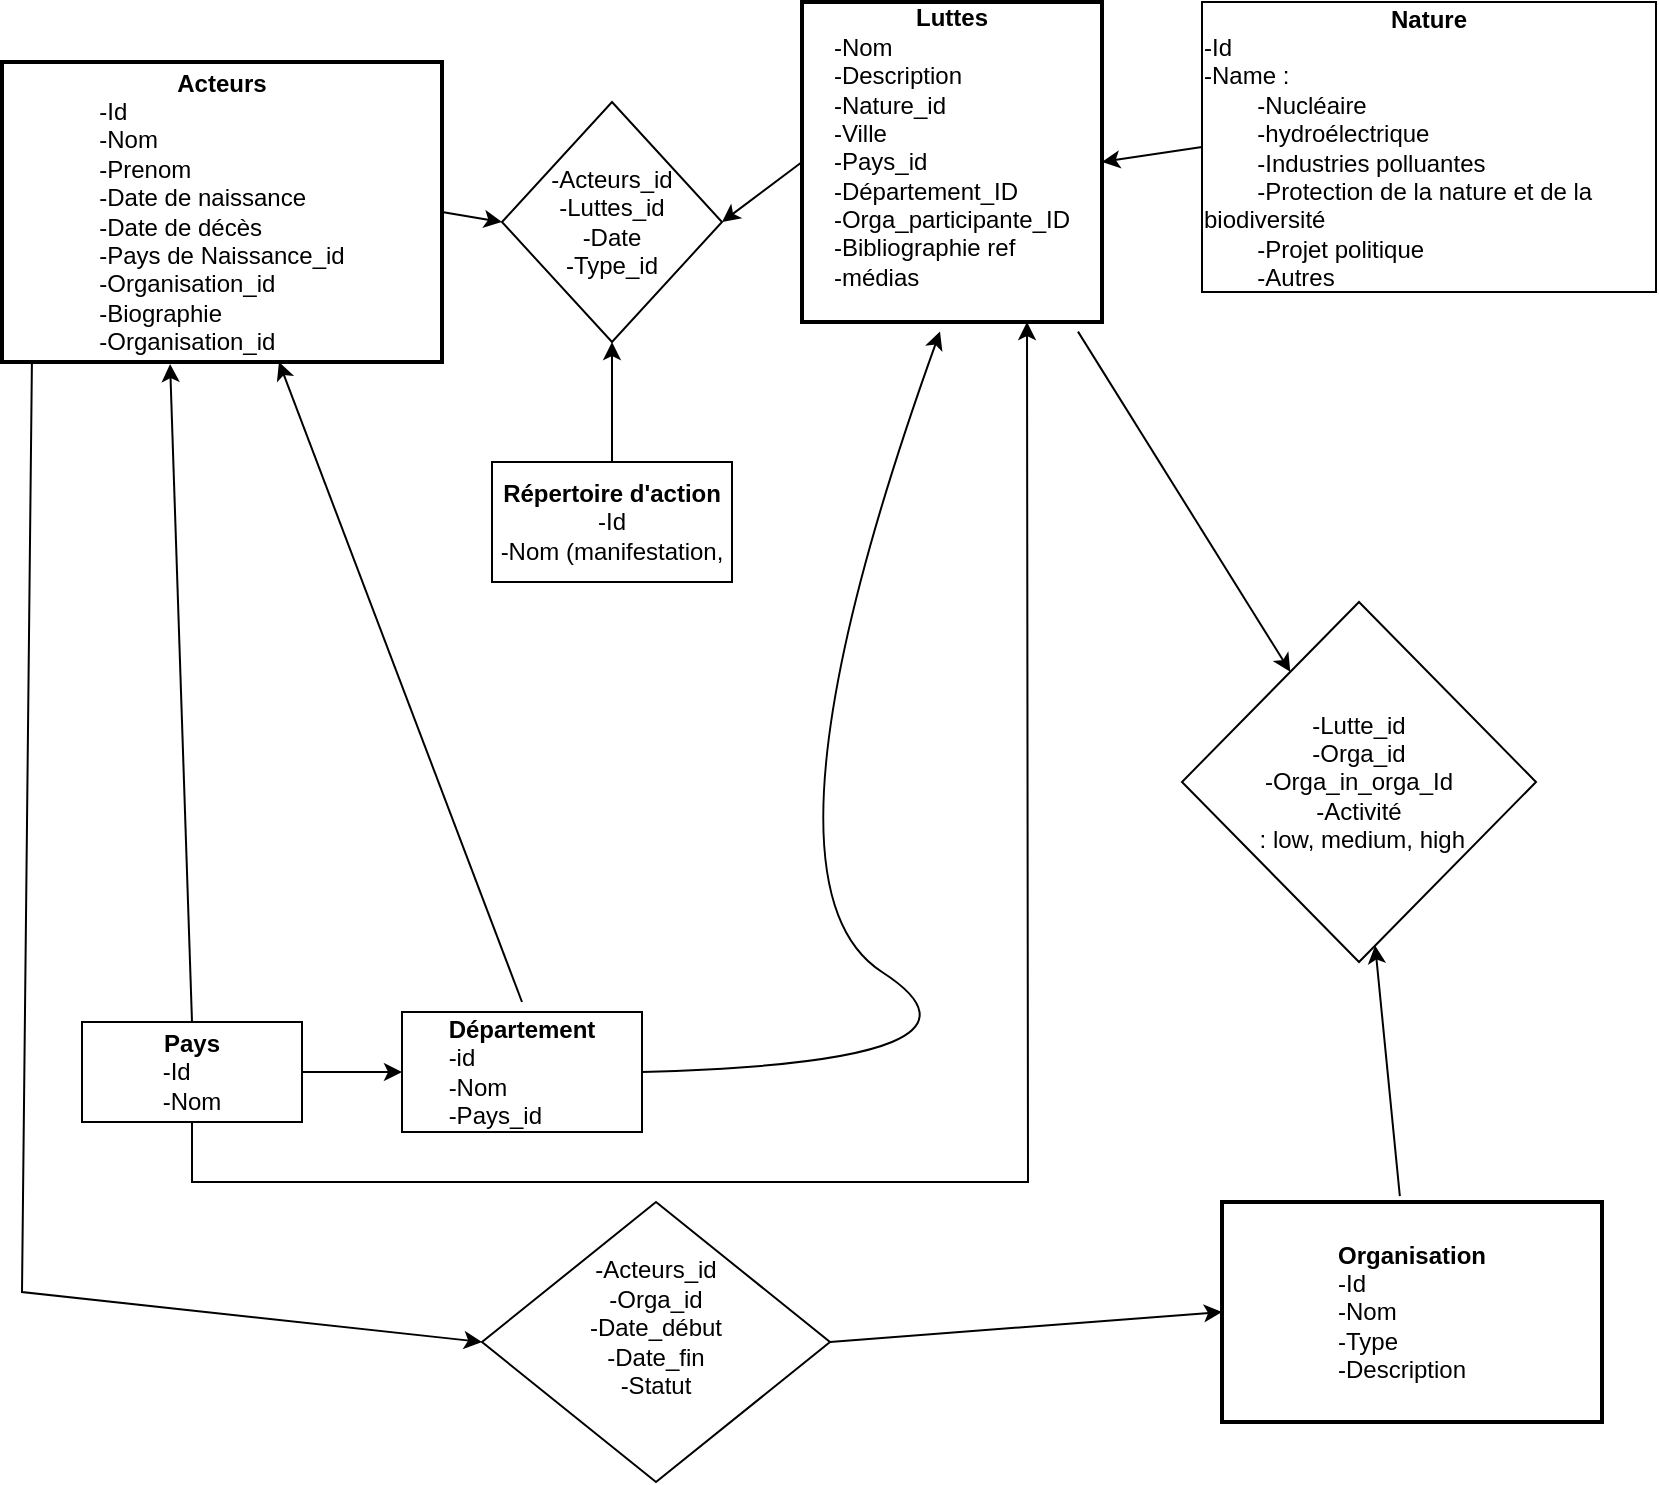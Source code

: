 <mxfile version="16.2.4" type="device"><diagram id="je6JyBu01keGbICuxLdY" name="Page-1"><mxGraphModel dx="2177" dy="793" grid="1" gridSize="10" guides="1" tooltips="1" connect="1" arrows="1" fold="1" page="1" pageScale="1" pageWidth="827" pageHeight="1169" math="0" shadow="0"><root><mxCell id="0"/><mxCell id="1" parent="0"/><mxCell id="A77caELL3C6r-TJ1Jlib-1" value="&lt;div&gt;&lt;b&gt;Acteurs&lt;/b&gt;&lt;/div&gt;&lt;div align=&quot;left&quot;&gt;-Id&lt;/div&gt;&lt;div align=&quot;left&quot;&gt;-Nom&lt;/div&gt;&lt;div align=&quot;left&quot;&gt;-Prenom&lt;/div&gt;&lt;div align=&quot;left&quot;&gt;-Date de naissance&lt;/div&gt;&lt;div align=&quot;left&quot;&gt;-Date de décès&lt;br&gt;&lt;/div&gt;&lt;div align=&quot;left&quot;&gt;-Pays de Naissance_id&lt;/div&gt;&lt;div align=&quot;left&quot;&gt;-Organisation_id&lt;/div&gt;&lt;div align=&quot;left&quot;&gt;-Biographie&lt;/div&gt;&lt;div align=&quot;left&quot;&gt;-Organisation_id&lt;br&gt;&lt;/div&gt;" style="rounded=0;whiteSpace=wrap;html=1;strokeWidth=2;" parent="1" vertex="1"><mxGeometry y="40" width="220" height="150" as="geometry"/></mxCell><mxCell id="A77caELL3C6r-TJ1Jlib-2" value="&lt;div&gt;&lt;span&gt;Pays&lt;/span&gt;&lt;/div&gt;&lt;div align=&quot;left&quot;&gt;&lt;span&gt;&lt;span style=&quot;font-weight: normal&quot;&gt;-Id&lt;/span&gt;&lt;br&gt;&lt;/span&gt;&lt;/div&gt;&lt;div align=&quot;left&quot;&gt;&lt;span style=&quot;font-weight: normal&quot;&gt;-Nom&lt;/span&gt;&lt;br&gt;&lt;/div&gt;" style="text;html=1;strokeColor=default;fillColor=none;align=center;verticalAlign=middle;whiteSpace=wrap;rounded=0;fontStyle=1" parent="1" vertex="1"><mxGeometry x="40" y="520" width="110" height="50" as="geometry"/></mxCell><mxCell id="A77caELL3C6r-TJ1Jlib-3" value="&lt;div&gt;&lt;b&gt;Département&lt;/b&gt;&lt;/div&gt;&lt;div align=&quot;left&quot;&gt;-id&lt;/div&gt;&lt;div align=&quot;left&quot;&gt;-Nom&lt;/div&gt;&lt;div align=&quot;left&quot;&gt;-Pays_id&lt;br&gt;&lt;/div&gt;" style="rounded=0;whiteSpace=wrap;html=1;" parent="1" vertex="1"><mxGeometry x="200" y="515" width="120" height="60" as="geometry"/></mxCell><mxCell id="A77caELL3C6r-TJ1Jlib-4" value="&lt;div&gt;&lt;b&gt;Luttes&lt;/b&gt;&lt;/div&gt;&lt;div align=&quot;left&quot;&gt;-Nom&lt;/div&gt;&lt;div align=&quot;left&quot;&gt;-Description&lt;br&gt;&lt;/div&gt;&lt;div align=&quot;left&quot;&gt;-Nature_id&lt;br&gt;&lt;/div&gt;&lt;div align=&quot;left&quot;&gt;-Ville&lt;/div&gt;&lt;div align=&quot;left&quot;&gt;-Pays_id&lt;/div&gt;&lt;div align=&quot;left&quot;&gt;-Département_ID&lt;/div&gt;&lt;div align=&quot;left&quot;&gt;-Orga_participante_ID&lt;/div&gt;&lt;div align=&quot;left&quot;&gt;-Bibliographie ref&lt;/div&gt;&lt;div align=&quot;left&quot;&gt;-médias&lt;br&gt;&lt;/div&gt;&lt;div&gt;&lt;br&gt;&lt;/div&gt;" style="rounded=0;whiteSpace=wrap;html=1;strokeColor=default;strokeWidth=2;" parent="1" vertex="1"><mxGeometry x="400" y="10" width="150" height="160" as="geometry"/></mxCell><mxCell id="A77caELL3C6r-TJ1Jlib-5" value="&lt;div&gt;&lt;b&gt;Nature&lt;/b&gt;&lt;/div&gt;&lt;div align=&quot;left&quot;&gt;-Id&lt;br&gt;&lt;/div&gt;&lt;div align=&quot;left&quot;&gt;-Name :&lt;/div&gt;&lt;div align=&quot;left&quot;&gt;&lt;span&gt;&#9;&lt;/span&gt;&lt;span style=&quot;white-space: pre&quot;&gt;&#9;&lt;/span&gt;-Nucléaire&lt;br&gt;&lt;/div&gt;&lt;div align=&quot;left&quot;&gt;&lt;span&gt;&#9;&lt;/span&gt;&lt;span style=&quot;white-space: pre&quot;&gt;&#9;&lt;/span&gt;-hydroélectrique&lt;/div&gt;&lt;div align=&quot;left&quot;&gt;&lt;span&gt;&#9;&lt;/span&gt;&lt;span style=&quot;white-space: pre&quot;&gt;&#9;&lt;/span&gt;-Industries polluantes&lt;/div&gt;&lt;div align=&quot;left&quot;&gt;&lt;span style=&quot;white-space: pre&quot;&gt;&#9;&lt;/span&gt;-Protection de la nature et de la &lt;span style=&quot;white-space: pre&quot;&gt;&#9;&lt;/span&gt;&amp;nbsp; biodiversité&lt;/div&gt;&lt;div align=&quot;left&quot;&gt;&lt;span style=&quot;white-space: pre&quot;&gt;&#9;&lt;/span&gt;-Projet politique &lt;br&gt;&lt;/div&gt;&lt;div align=&quot;left&quot;&gt;&lt;span style=&quot;white-space: pre&quot;&gt;&#9;&lt;/span&gt;-Autres&lt;br&gt;&lt;/div&gt;" style="rounded=0;whiteSpace=wrap;html=1;strokeColor=default;" parent="1" vertex="1"><mxGeometry x="600" y="10" width="227" height="145" as="geometry"/></mxCell><mxCell id="A77caELL3C6r-TJ1Jlib-7" value="&lt;div&gt;-Acteurs_id&lt;/div&gt;&lt;div&gt;-Luttes_id&lt;/div&gt;&lt;div&gt;-Date&lt;/div&gt;&lt;div&gt;-Type_id&lt;br&gt;&lt;/div&gt;" style="rhombus;whiteSpace=wrap;html=1;strokeColor=default;" parent="1" vertex="1"><mxGeometry x="250" y="60" width="110" height="120" as="geometry"/></mxCell><mxCell id="A77caELL3C6r-TJ1Jlib-10" value="&lt;div&gt;&lt;b&gt;Répertoire d'action&lt;br&gt;&lt;/b&gt;&lt;/div&gt;&lt;div&gt;-Id&lt;/div&gt;&lt;div&gt;-Nom (manifestation, &lt;br&gt;&lt;/div&gt;" style="rounded=0;whiteSpace=wrap;html=1;strokeColor=default;" parent="1" vertex="1"><mxGeometry x="245" y="240" width="120" height="60" as="geometry"/></mxCell><mxCell id="A77caELL3C6r-TJ1Jlib-11" value="" style="endArrow=classic;html=1;rounded=0;exitX=1;exitY=0.5;exitDx=0;exitDy=0;entryX=0;entryY=0.5;entryDx=0;entryDy=0;" parent="1" source="A77caELL3C6r-TJ1Jlib-1" target="A77caELL3C6r-TJ1Jlib-7" edge="1"><mxGeometry width="50" height="50" relative="1" as="geometry"><mxPoint x="360" y="410" as="sourcePoint"/><mxPoint x="410" y="360" as="targetPoint"/></mxGeometry></mxCell><mxCell id="A77caELL3C6r-TJ1Jlib-12" value="" style="endArrow=classic;html=1;rounded=0;exitX=0;exitY=0.5;exitDx=0;exitDy=0;entryX=1;entryY=0.5;entryDx=0;entryDy=0;" parent="1" source="A77caELL3C6r-TJ1Jlib-4" target="A77caELL3C6r-TJ1Jlib-7" edge="1"><mxGeometry width="50" height="50" relative="1" as="geometry"><mxPoint x="360" y="410" as="sourcePoint"/><mxPoint x="410" y="360" as="targetPoint"/></mxGeometry></mxCell><mxCell id="A77caELL3C6r-TJ1Jlib-13" value="" style="endArrow=classic;html=1;rounded=0;exitX=0;exitY=0.5;exitDx=0;exitDy=0;entryX=1;entryY=0.5;entryDx=0;entryDy=0;" parent="1" source="A77caELL3C6r-TJ1Jlib-5" target="A77caELL3C6r-TJ1Jlib-4" edge="1"><mxGeometry width="50" height="50" relative="1" as="geometry"><mxPoint x="370" y="410" as="sourcePoint"/><mxPoint x="420" y="360" as="targetPoint"/></mxGeometry></mxCell><mxCell id="A77caELL3C6r-TJ1Jlib-15" value="" style="endArrow=classic;html=1;rounded=0;exitX=1;exitY=0.5;exitDx=0;exitDy=0;entryX=0;entryY=0.5;entryDx=0;entryDy=0;" parent="1" source="A77caELL3C6r-TJ1Jlib-2" target="A77caELL3C6r-TJ1Jlib-3" edge="1"><mxGeometry width="50" height="50" relative="1" as="geometry"><mxPoint x="370" y="410" as="sourcePoint"/><mxPoint x="420" y="360" as="targetPoint"/></mxGeometry></mxCell><mxCell id="A77caELL3C6r-TJ1Jlib-16" value="" style="curved=1;endArrow=classic;html=1;rounded=0;exitX=1;exitY=0.5;exitDx=0;exitDy=0;entryX=0.46;entryY=1.03;entryDx=0;entryDy=0;entryPerimeter=0;" parent="1" source="A77caELL3C6r-TJ1Jlib-3" target="A77caELL3C6r-TJ1Jlib-4" edge="1"><mxGeometry width="50" height="50" relative="1" as="geometry"><mxPoint x="370" y="500" as="sourcePoint"/><mxPoint x="420" y="450" as="targetPoint"/><Array as="points"><mxPoint x="510" y="540"/><mxPoint x="370" y="450"/></Array></mxGeometry></mxCell><mxCell id="A77caELL3C6r-TJ1Jlib-17" value="" style="endArrow=classic;html=1;rounded=0;" parent="1" target="A77caELL3C6r-TJ1Jlib-1" edge="1"><mxGeometry width="50" height="50" relative="1" as="geometry"><mxPoint x="260" y="510" as="sourcePoint"/><mxPoint x="420" y="270" as="targetPoint"/></mxGeometry></mxCell><mxCell id="A77caELL3C6r-TJ1Jlib-18" value="" style="endArrow=classic;html=1;rounded=0;exitX=0.5;exitY=0;exitDx=0;exitDy=0;entryX=0.5;entryY=1;entryDx=0;entryDy=0;" parent="1" source="A77caELL3C6r-TJ1Jlib-10" target="A77caELL3C6r-TJ1Jlib-7" edge="1"><mxGeometry width="50" height="50" relative="1" as="geometry"><mxPoint x="370" y="320" as="sourcePoint"/><mxPoint x="420" y="270" as="targetPoint"/></mxGeometry></mxCell><mxCell id="A77caELL3C6r-TJ1Jlib-19" value="" style="endArrow=classic;html=1;rounded=0;exitX=0.068;exitY=1;exitDx=0;exitDy=0;exitPerimeter=0;entryX=0;entryY=0.5;entryDx=0;entryDy=0;" parent="1" source="A77caELL3C6r-TJ1Jlib-1" target="A77caELL3C6r-TJ1Jlib-28" edge="1"><mxGeometry width="50" height="50" relative="1" as="geometry"><mxPoint x="370" y="320" as="sourcePoint"/><mxPoint x="200" y="630" as="targetPoint"/><Array as="points"><mxPoint x="10" y="655"/></Array></mxGeometry></mxCell><mxCell id="A77caELL3C6r-TJ1Jlib-20" value="&lt;div&gt;&lt;b&gt;Organisation&lt;/b&gt;&lt;/div&gt;&lt;div align=&quot;left&quot;&gt;-Id&lt;/div&gt;&lt;div align=&quot;left&quot;&gt;-Nom&lt;/div&gt;&lt;div align=&quot;left&quot;&gt;-Type&lt;/div&gt;&lt;div align=&quot;left&quot;&gt;-Description&lt;br&gt;&lt;/div&gt;" style="rounded=0;whiteSpace=wrap;html=1;strokeColor=default;strokeWidth=2;" parent="1" vertex="1"><mxGeometry x="610" y="610" width="190" height="110" as="geometry"/></mxCell><mxCell id="A77caELL3C6r-TJ1Jlib-25" value="" style="endArrow=classic;html=1;rounded=0;exitX=0.5;exitY=0;exitDx=0;exitDy=0;entryX=0.382;entryY=1.007;entryDx=0;entryDy=0;entryPerimeter=0;" parent="1" source="A77caELL3C6r-TJ1Jlib-2" target="A77caELL3C6r-TJ1Jlib-1" edge="1"><mxGeometry width="50" height="50" relative="1" as="geometry"><mxPoint x="370" y="450" as="sourcePoint"/><mxPoint x="420" y="400" as="targetPoint"/></mxGeometry></mxCell><mxCell id="A77caELL3C6r-TJ1Jlib-26" value="" style="endArrow=classic;html=1;rounded=0;exitX=0.5;exitY=1;exitDx=0;exitDy=0;entryX=0.75;entryY=1;entryDx=0;entryDy=0;" parent="1" source="A77caELL3C6r-TJ1Jlib-2" target="A77caELL3C6r-TJ1Jlib-4" edge="1"><mxGeometry width="50" height="50" relative="1" as="geometry"><mxPoint x="370" y="450" as="sourcePoint"/><mxPoint x="420" y="400" as="targetPoint"/><Array as="points"><mxPoint x="95" y="600"/><mxPoint x="513" y="600"/></Array></mxGeometry></mxCell><mxCell id="A77caELL3C6r-TJ1Jlib-28" value="&lt;div&gt;-Acteurs_id&lt;/div&gt;&lt;div&gt;-Orga_id&lt;/div&gt;&lt;div&gt;-Date_début&lt;/div&gt;&lt;div&gt;-Date_fin&lt;br&gt;&lt;/div&gt;&lt;div&gt;-Statut&lt;br&gt;&lt;/div&gt;&lt;div&gt;&lt;br&gt;&lt;/div&gt;" style="rhombus;whiteSpace=wrap;html=1;strokeColor=default;" parent="1" vertex="1"><mxGeometry x="240" y="610" width="174" height="140" as="geometry"/></mxCell><mxCell id="A77caELL3C6r-TJ1Jlib-29" value="" style="endArrow=classic;html=1;rounded=0;exitX=1;exitY=0.5;exitDx=0;exitDy=0;entryX=0;entryY=0.5;entryDx=0;entryDy=0;" parent="1" source="A77caELL3C6r-TJ1Jlib-28" target="A77caELL3C6r-TJ1Jlib-20" edge="1"><mxGeometry width="50" height="50" relative="1" as="geometry"><mxPoint x="370" y="450" as="sourcePoint"/><mxPoint x="420" y="400" as="targetPoint"/></mxGeometry></mxCell><mxCell id="A77caELL3C6r-TJ1Jlib-30" value="" style="endArrow=classic;html=1;rounded=0;exitX=0.92;exitY=1.03;exitDx=0;exitDy=0;exitPerimeter=0;" parent="1" source="A77caELL3C6r-TJ1Jlib-4" target="A77caELL3C6r-TJ1Jlib-31" edge="1"><mxGeometry width="50" height="50" relative="1" as="geometry"><mxPoint x="370" y="450" as="sourcePoint"/><mxPoint x="630" y="410" as="targetPoint"/></mxGeometry></mxCell><mxCell id="A77caELL3C6r-TJ1Jlib-31" value="&lt;div align=&quot;center&quot;&gt;-Lutte_id&lt;/div&gt;&lt;div align=&quot;center&quot;&gt;-Orga_id&lt;/div&gt;&lt;div align=&quot;center&quot;&gt;-Orga_in_orga_Id&lt;br&gt;&lt;/div&gt;&lt;div align=&quot;center&quot;&gt;-Activité&lt;br&gt;&lt;/div&gt;&lt;div align=&quot;center&quot;&gt;&amp;nbsp;: low, medium, high&lt;/div&gt;" style="rhombus;whiteSpace=wrap;html=1;strokeColor=default;align=center;" parent="1" vertex="1"><mxGeometry x="590" y="310" width="177" height="180" as="geometry"/></mxCell><mxCell id="A77caELL3C6r-TJ1Jlib-32" value="" style="endArrow=classic;html=1;rounded=0;exitX=0.468;exitY=-0.027;exitDx=0;exitDy=0;exitPerimeter=0;" parent="1" source="A77caELL3C6r-TJ1Jlib-20" target="A77caELL3C6r-TJ1Jlib-31" edge="1"><mxGeometry width="50" height="50" relative="1" as="geometry"><mxPoint x="370" y="450" as="sourcePoint"/><mxPoint x="420" y="400" as="targetPoint"/></mxGeometry></mxCell></root></mxGraphModel></diagram></mxfile>